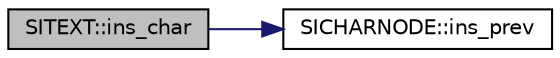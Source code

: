 digraph "SITEXT::ins_char"
{
  edge [fontname="Helvetica",fontsize="10",labelfontname="Helvetica",labelfontsize="10"];
  node [fontname="Helvetica",fontsize="10",shape=record];
  rankdir="LR";
  Node0 [label="SITEXT::ins_char",height=0.2,width=0.4,color="black", fillcolor="grey75", style="filled", fontcolor="black"];
  Node0 -> Node1 [color="midnightblue",fontsize="10",style="solid"];
  Node1 [label="SICHARNODE::ins_prev",height=0.2,width=0.4,color="black", fillcolor="white", style="filled",URL="$class_s_i_c_h_a_r_n_o_d_e.html#a0aba68c10438db18bea07bb77d70f839"];
}
